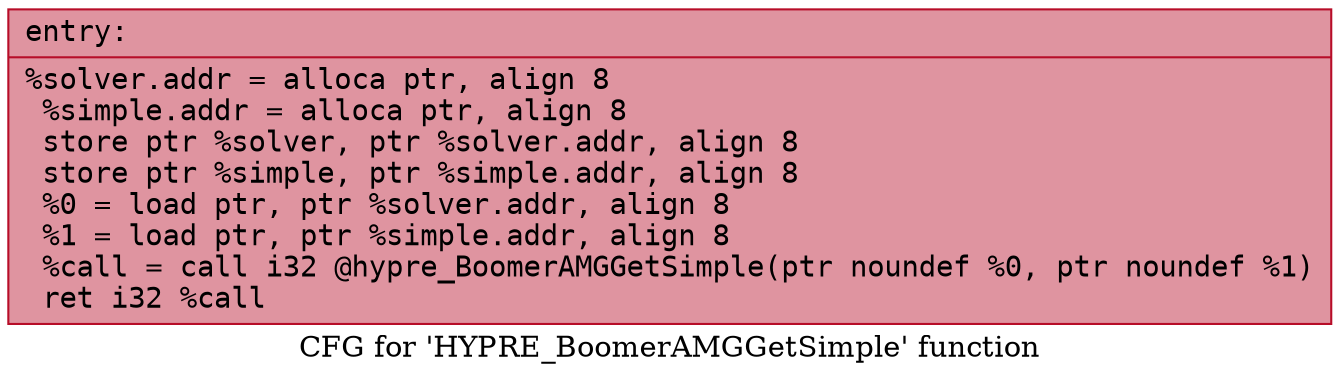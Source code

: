 digraph "CFG for 'HYPRE_BoomerAMGGetSimple' function" {
	label="CFG for 'HYPRE_BoomerAMGGetSimple' function";

	Node0x55f5a9a9bcc0 [shape=record,color="#b70d28ff", style=filled, fillcolor="#b70d2870" fontname="Courier",label="{entry:\l|  %solver.addr = alloca ptr, align 8\l  %simple.addr = alloca ptr, align 8\l  store ptr %solver, ptr %solver.addr, align 8\l  store ptr %simple, ptr %simple.addr, align 8\l  %0 = load ptr, ptr %solver.addr, align 8\l  %1 = load ptr, ptr %simple.addr, align 8\l  %call = call i32 @hypre_BoomerAMGGetSimple(ptr noundef %0, ptr noundef %1)\l  ret i32 %call\l}"];
}
